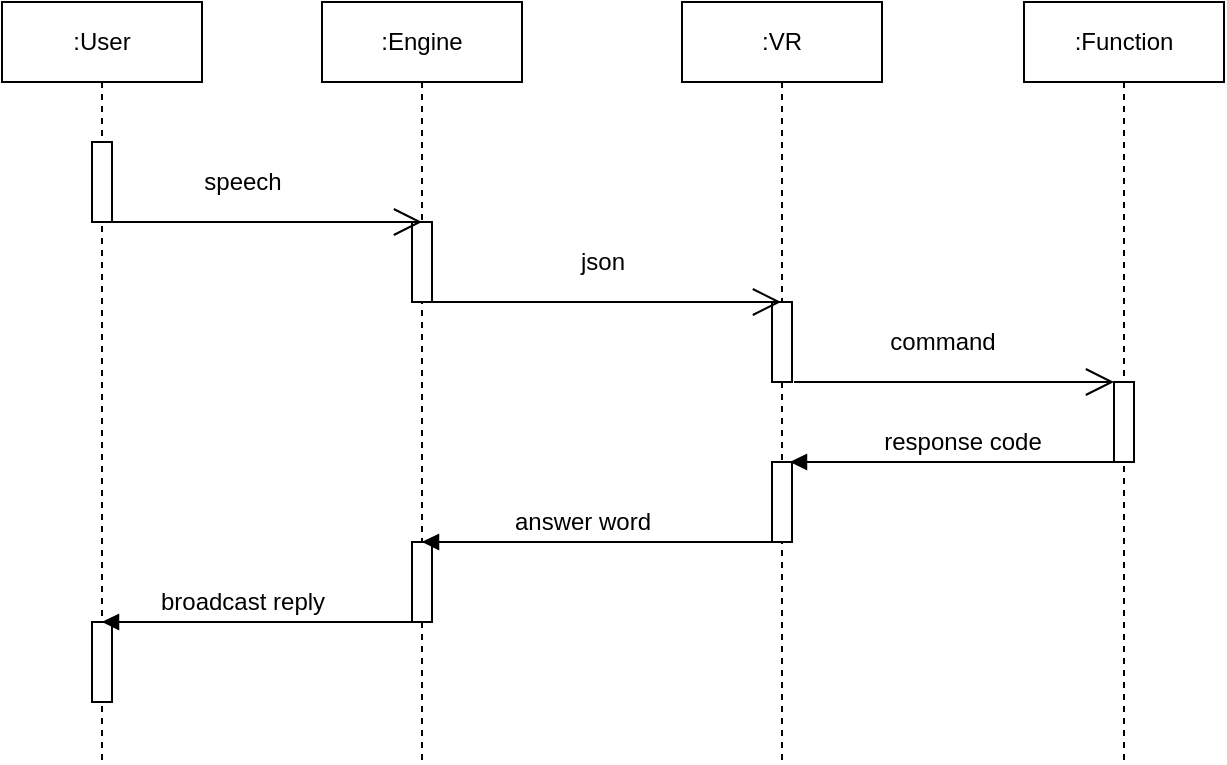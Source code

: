 <mxfile version="14.1.8" type="github">
  <diagram id="iEpiV-PVecNgMLjgpmwb" name="Page-1">
    <mxGraphModel dx="1422" dy="763" grid="1" gridSize="10" guides="1" tooltips="1" connect="1" arrows="1" fold="1" page="1" pageScale="1" pageWidth="827" pageHeight="1169" math="0" shadow="0">
      <root>
        <mxCell id="0" />
        <mxCell id="1" parent="0" />
        <mxCell id="YZxfeIc7j0CaxUorXPUC-94" value=":User" style="shape=umlLifeline;perimeter=lifelinePerimeter;whiteSpace=wrap;html=1;container=1;collapsible=0;recursiveResize=0;outlineConnect=0;" vertex="1" parent="1">
          <mxGeometry x="100" y="160" width="100" height="380" as="geometry" />
        </mxCell>
        <mxCell id="YZxfeIc7j0CaxUorXPUC-98" value="" style="html=1;points=[];perimeter=orthogonalPerimeter;" vertex="1" parent="YZxfeIc7j0CaxUorXPUC-94">
          <mxGeometry x="45" y="70" width="10" height="40" as="geometry" />
        </mxCell>
        <mxCell id="YZxfeIc7j0CaxUorXPUC-95" value=":Engine" style="shape=umlLifeline;perimeter=lifelinePerimeter;whiteSpace=wrap;html=1;container=1;collapsible=0;recursiveResize=0;outlineConnect=0;" vertex="1" parent="1">
          <mxGeometry x="260" y="160" width="100" height="380" as="geometry" />
        </mxCell>
        <mxCell id="YZxfeIc7j0CaxUorXPUC-99" value="" style="html=1;points=[];perimeter=orthogonalPerimeter;" vertex="1" parent="YZxfeIc7j0CaxUorXPUC-95">
          <mxGeometry x="45" y="110" width="10" height="40" as="geometry" />
        </mxCell>
        <mxCell id="YZxfeIc7j0CaxUorXPUC-96" value=":VR" style="shape=umlLifeline;perimeter=lifelinePerimeter;whiteSpace=wrap;html=1;container=1;collapsible=0;recursiveResize=0;outlineConnect=0;" vertex="1" parent="1">
          <mxGeometry x="440" y="160" width="100" height="380" as="geometry" />
        </mxCell>
        <mxCell id="YZxfeIc7j0CaxUorXPUC-101" value="" style="html=1;points=[];perimeter=orthogonalPerimeter;" vertex="1" parent="YZxfeIc7j0CaxUorXPUC-96">
          <mxGeometry x="45" y="150" width="10" height="40" as="geometry" />
        </mxCell>
        <mxCell id="YZxfeIc7j0CaxUorXPUC-97" value=":Function" style="shape=umlLifeline;perimeter=lifelinePerimeter;whiteSpace=wrap;html=1;container=1;collapsible=0;recursiveResize=0;outlineConnect=0;" vertex="1" parent="1">
          <mxGeometry x="611" y="160" width="100" height="380" as="geometry" />
        </mxCell>
        <mxCell id="YZxfeIc7j0CaxUorXPUC-100" value="" style="html=1;points=[];perimeter=orthogonalPerimeter;" vertex="1" parent="YZxfeIc7j0CaxUorXPUC-97">
          <mxGeometry x="45" y="190" width="10" height="40" as="geometry" />
        </mxCell>
        <mxCell id="YZxfeIc7j0CaxUorXPUC-109" value="" style="endArrow=open;endFill=1;endSize=12;html=1;" edge="1" parent="1">
          <mxGeometry width="160" relative="1" as="geometry">
            <mxPoint x="150" y="270" as="sourcePoint" />
            <mxPoint x="310" y="270" as="targetPoint" />
          </mxGeometry>
        </mxCell>
        <mxCell id="YZxfeIc7j0CaxUorXPUC-110" value="speech" style="text;html=1;align=center;verticalAlign=middle;resizable=0;points=[];autosize=1;" vertex="1" parent="1">
          <mxGeometry x="190" y="240" width="60" height="20" as="geometry" />
        </mxCell>
        <mxCell id="YZxfeIc7j0CaxUorXPUC-111" value="" style="endArrow=open;endFill=1;endSize=12;html=1;" edge="1" parent="1" target="YZxfeIc7j0CaxUorXPUC-96">
          <mxGeometry width="160" relative="1" as="geometry">
            <mxPoint x="310" y="310" as="sourcePoint" />
            <mxPoint x="470" y="310" as="targetPoint" />
          </mxGeometry>
        </mxCell>
        <mxCell id="YZxfeIc7j0CaxUorXPUC-112" value="json" style="text;html=1;align=center;verticalAlign=middle;resizable=0;points=[];autosize=1;" vertex="1" parent="1">
          <mxGeometry x="380" y="280" width="40" height="20" as="geometry" />
        </mxCell>
        <mxCell id="YZxfeIc7j0CaxUorXPUC-113" value="" style="endArrow=open;endFill=1;endSize=12;html=1;" edge="1" parent="1">
          <mxGeometry width="160" relative="1" as="geometry">
            <mxPoint x="496" y="350" as="sourcePoint" />
            <mxPoint x="656" y="350" as="targetPoint" />
          </mxGeometry>
        </mxCell>
        <mxCell id="YZxfeIc7j0CaxUorXPUC-114" value="command" style="text;html=1;align=center;verticalAlign=middle;resizable=0;points=[];autosize=1;" vertex="1" parent="1">
          <mxGeometry x="535" y="320" width="70" height="20" as="geometry" />
        </mxCell>
        <mxCell id="YZxfeIc7j0CaxUorXPUC-115" value="" style="endArrow=block;endFill=1;html=1;edgeStyle=orthogonalEdgeStyle;align=left;verticalAlign=top;" edge="1" parent="1">
          <mxGeometry x="-1" relative="1" as="geometry">
            <mxPoint x="660" y="390" as="sourcePoint" />
            <mxPoint x="494" y="390" as="targetPoint" />
            <Array as="points">
              <mxPoint x="660" y="390" />
            </Array>
          </mxGeometry>
        </mxCell>
        <mxCell id="YZxfeIc7j0CaxUorXPUC-117" value="" style="html=1;points=[];perimeter=orthogonalPerimeter;" vertex="1" parent="1">
          <mxGeometry x="485" y="390" width="10" height="40" as="geometry" />
        </mxCell>
        <mxCell id="YZxfeIc7j0CaxUorXPUC-118" value="" style="html=1;points=[];perimeter=orthogonalPerimeter;" vertex="1" parent="1">
          <mxGeometry x="305" y="430" width="10" height="40" as="geometry" />
        </mxCell>
        <mxCell id="YZxfeIc7j0CaxUorXPUC-119" value="" style="html=1;points=[];perimeter=orthogonalPerimeter;" vertex="1" parent="1">
          <mxGeometry x="145" y="470" width="10" height="40" as="geometry" />
        </mxCell>
        <mxCell id="YZxfeIc7j0CaxUorXPUC-120" value="" style="endArrow=block;endFill=1;html=1;edgeStyle=orthogonalEdgeStyle;align=left;verticalAlign=top;" edge="1" parent="1" source="YZxfeIc7j0CaxUorXPUC-96" target="YZxfeIc7j0CaxUorXPUC-95">
          <mxGeometry x="-1" relative="1" as="geometry">
            <mxPoint x="380" y="480" as="sourcePoint" />
            <mxPoint x="380" y="330" as="targetPoint" />
            <Array as="points">
              <mxPoint x="370" y="430" />
              <mxPoint x="370" y="430" />
            </Array>
          </mxGeometry>
        </mxCell>
        <mxCell id="YZxfeIc7j0CaxUorXPUC-122" value="" style="endArrow=block;endFill=1;html=1;edgeStyle=orthogonalEdgeStyle;align=left;verticalAlign=top;" edge="1" parent="1">
          <mxGeometry x="-1" relative="1" as="geometry">
            <mxPoint x="315" y="470" as="sourcePoint" />
            <mxPoint x="150" y="470" as="targetPoint" />
            <Array as="points">
              <mxPoint x="195.5" y="470" />
              <mxPoint x="195.5" y="470" />
            </Array>
          </mxGeometry>
        </mxCell>
        <mxCell id="YZxfeIc7j0CaxUorXPUC-123" value="response code" style="text;html=1;align=center;verticalAlign=middle;resizable=0;points=[];autosize=1;" vertex="1" parent="1">
          <mxGeometry x="530" y="370" width="100" height="20" as="geometry" />
        </mxCell>
        <mxCell id="YZxfeIc7j0CaxUorXPUC-124" value="answer word" style="text;html=1;align=center;verticalAlign=middle;resizable=0;points=[];autosize=1;" vertex="1" parent="1">
          <mxGeometry x="345" y="410" width="90" height="20" as="geometry" />
        </mxCell>
        <mxCell id="YZxfeIc7j0CaxUorXPUC-125" value="broadcast reply" style="text;html=1;align=center;verticalAlign=middle;resizable=0;points=[];autosize=1;" vertex="1" parent="1">
          <mxGeometry x="170" y="450" width="100" height="20" as="geometry" />
        </mxCell>
      </root>
    </mxGraphModel>
  </diagram>
</mxfile>
